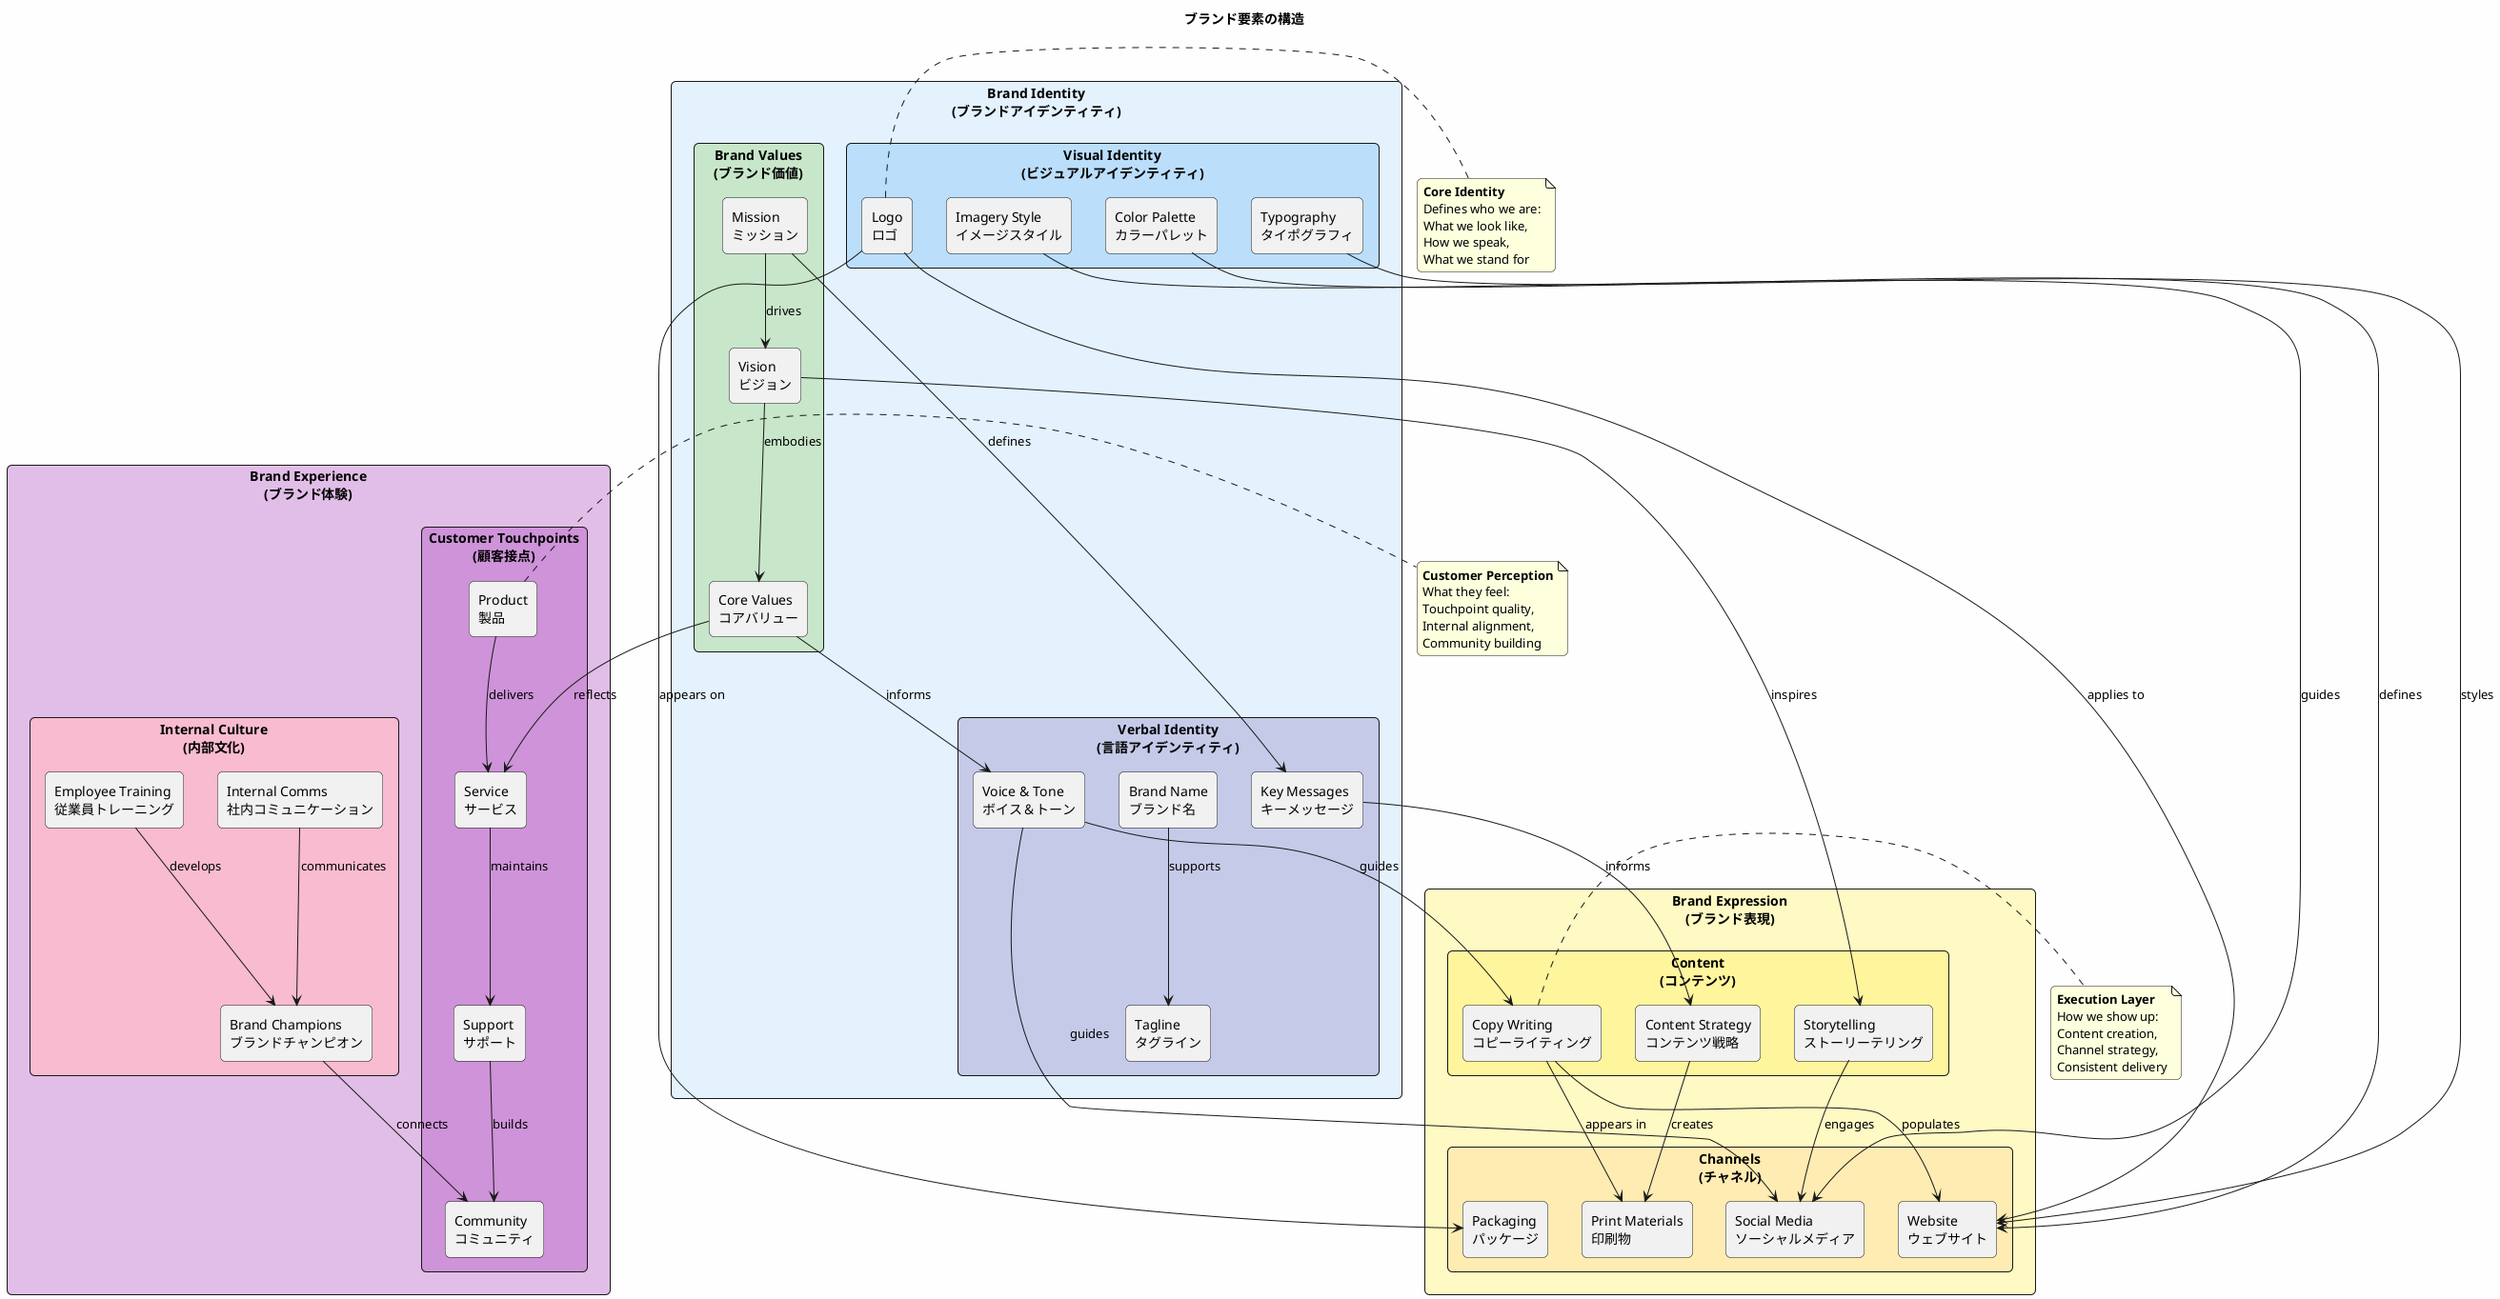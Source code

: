 @startuml Brand Elements Structure

title ブランド要素の構造

skinparam backgroundColor #FEFEFE
skinparam roundcorner 10
skinparam packageStyle rectangle

package "Brand Identity\n(ブランドアイデンティティ)" #E3F2FD {

  package "Visual Identity\n(ビジュアルアイデンティティ)" #BBDEFB {
    rectangle "Logo\nロゴ" as Logo
    rectangle "Color Palette\nカラーパレット" as Color
    rectangle "Typography\nタイポグラフィ" as Typo
    rectangle "Imagery Style\nイメージスタイル" as Image
  }

  package "Verbal Identity\n(言語アイデンティティ)" #C5CAE9 {
    rectangle "Brand Name\nブランド名" as Name
    rectangle "Tagline\nタグライン" as Tag
    rectangle "Voice & Tone\nボイス＆トーン" as Voice
    rectangle "Key Messages\nキーメッセージ" as Message
  }

  package "Brand Values\n(ブランド価値)" #C8E6C9 {
    rectangle "Mission\nミッション" as Mission
    rectangle "Vision\nビジョン" as Vision
    rectangle "Core Values\nコアバリュー" as Values
  }
}

package "Brand Expression\n(ブランド表現)" #FFF9C4 {

  package "Content\n(コンテンツ)" #FFF59D {
    rectangle "Copy Writing\nコピーライティング" as Copy
    rectangle "Storytelling\nストーリーテリング" as Story
    rectangle "Content Strategy\nコンテンツ戦略" as Content
  }

  package "Channels\n(チャネル)" #FFECB3 {
    rectangle "Website\nウェブサイト" as Web
    rectangle "Social Media\nソーシャルメディア" as Social
    rectangle "Print Materials\n印刷物" as Print
    rectangle "Packaging\nパッケージ" as Package
  }
}

package "Brand Experience\n(ブランド体験)" #E1BEE7 {

  package "Customer Touchpoints\n(顧客接点)" #CE93D8 {
    rectangle "Product\n製品" as Product
    rectangle "Service\nサービス" as Service
    rectangle "Support\nサポート" as Support
    rectangle "Community\nコミュニティ" as Community
  }

  package "Internal Culture\n(内部文化)" #F8BBD0 {
    rectangle "Employee Training\n従業員トレーニング" as Training
    rectangle "Internal Comms\n社内コミュニケーション" as Internal
    rectangle "Brand Champions\nブランドチャンピオン" as Champions
  }
}

' Visual Identity の関係
Logo --> Web : applies to
Color --> Web : defines
Typo --> Web : styles
Image --> Social : guides

' Verbal Identity の関係
Name --> Tag : supports
Voice --> Copy : guides
Message --> Content : informs

' Brand Values の関係
Mission --> Vision : drives
Vision --> Values : embodies
Values --> Service : reflects

' Content の関係
Copy --> Web : populates
Story --> Social : engages
Content --> Print : creates

' Customer Experience の関係
Product --> Service : delivers
Service --> Support : maintains
Support --> Community : builds

' Internal Culture の関係
Training --> Champions : develops
Internal --> Champions : communicates
Champions --> Community : connects

' Cross-package relationships
Values --> Voice : informs
Mission --> Message : defines
Vision --> Story : inspires
Logo --> Package : appears on
Voice --> Social : guides
Copy --> Print : appears in

note right of Logo
  **Core Identity**
  Defines who we are:
  What we look like,
  How we speak,
  What we stand for
end note

note right of Copy
  **Execution Layer**
  How we show up:
  Content creation,
  Channel strategy,
  Consistent delivery
end note

note right of Product
  **Customer Perception**
  What they feel:
  Touchpoint quality,
  Internal alignment,
  Community building
end note

@enduml
